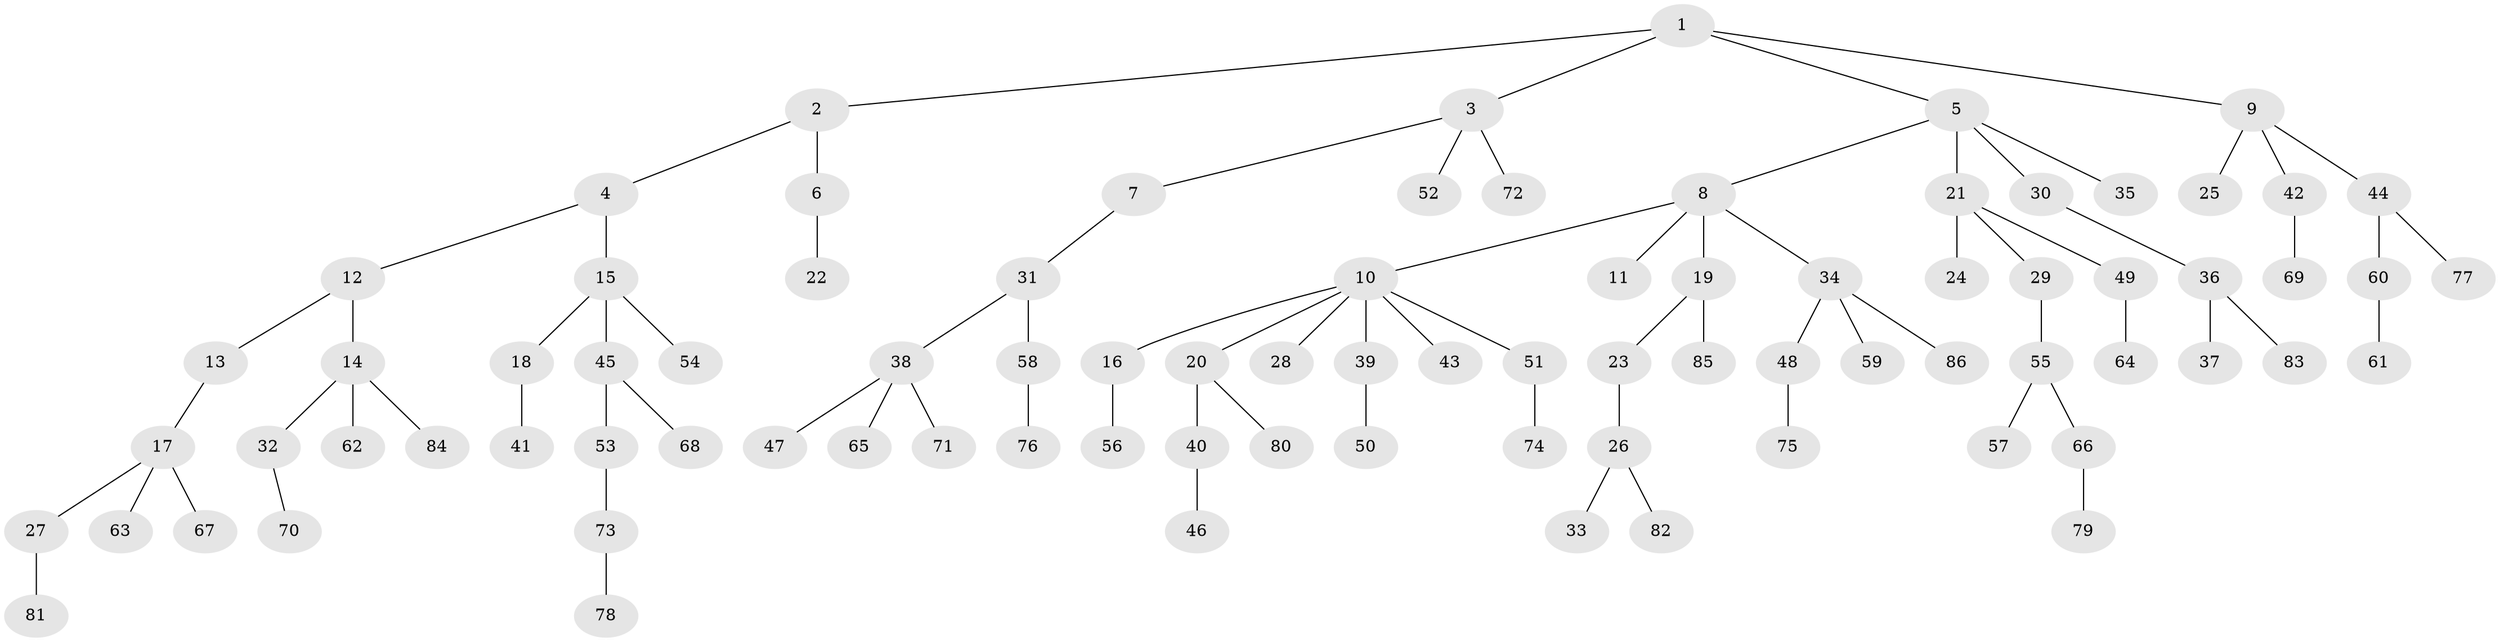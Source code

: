 // Generated by graph-tools (version 1.1) at 2025/02/03/09/25 03:02:19]
// undirected, 86 vertices, 85 edges
graph export_dot {
graph [start="1"]
  node [color=gray90,style=filled];
  1;
  2;
  3;
  4;
  5;
  6;
  7;
  8;
  9;
  10;
  11;
  12;
  13;
  14;
  15;
  16;
  17;
  18;
  19;
  20;
  21;
  22;
  23;
  24;
  25;
  26;
  27;
  28;
  29;
  30;
  31;
  32;
  33;
  34;
  35;
  36;
  37;
  38;
  39;
  40;
  41;
  42;
  43;
  44;
  45;
  46;
  47;
  48;
  49;
  50;
  51;
  52;
  53;
  54;
  55;
  56;
  57;
  58;
  59;
  60;
  61;
  62;
  63;
  64;
  65;
  66;
  67;
  68;
  69;
  70;
  71;
  72;
  73;
  74;
  75;
  76;
  77;
  78;
  79;
  80;
  81;
  82;
  83;
  84;
  85;
  86;
  1 -- 2;
  1 -- 3;
  1 -- 5;
  1 -- 9;
  2 -- 4;
  2 -- 6;
  3 -- 7;
  3 -- 52;
  3 -- 72;
  4 -- 12;
  4 -- 15;
  5 -- 8;
  5 -- 21;
  5 -- 30;
  5 -- 35;
  6 -- 22;
  7 -- 31;
  8 -- 10;
  8 -- 11;
  8 -- 19;
  8 -- 34;
  9 -- 25;
  9 -- 42;
  9 -- 44;
  10 -- 16;
  10 -- 20;
  10 -- 28;
  10 -- 39;
  10 -- 43;
  10 -- 51;
  12 -- 13;
  12 -- 14;
  13 -- 17;
  14 -- 32;
  14 -- 62;
  14 -- 84;
  15 -- 18;
  15 -- 45;
  15 -- 54;
  16 -- 56;
  17 -- 27;
  17 -- 63;
  17 -- 67;
  18 -- 41;
  19 -- 23;
  19 -- 85;
  20 -- 40;
  20 -- 80;
  21 -- 24;
  21 -- 29;
  21 -- 49;
  23 -- 26;
  26 -- 33;
  26 -- 82;
  27 -- 81;
  29 -- 55;
  30 -- 36;
  31 -- 38;
  31 -- 58;
  32 -- 70;
  34 -- 48;
  34 -- 59;
  34 -- 86;
  36 -- 37;
  36 -- 83;
  38 -- 47;
  38 -- 65;
  38 -- 71;
  39 -- 50;
  40 -- 46;
  42 -- 69;
  44 -- 60;
  44 -- 77;
  45 -- 53;
  45 -- 68;
  48 -- 75;
  49 -- 64;
  51 -- 74;
  53 -- 73;
  55 -- 57;
  55 -- 66;
  58 -- 76;
  60 -- 61;
  66 -- 79;
  73 -- 78;
}
